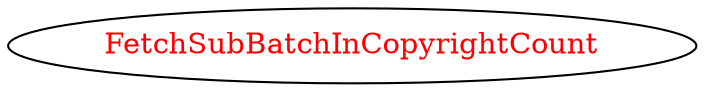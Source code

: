 digraph dependencyGraph {
 concentrate=true;
 ranksep="2.0";
 rankdir="LR"; 
 splines="ortho";
"FetchSubBatchInCopyrightCount" [fontcolor="red"];
}